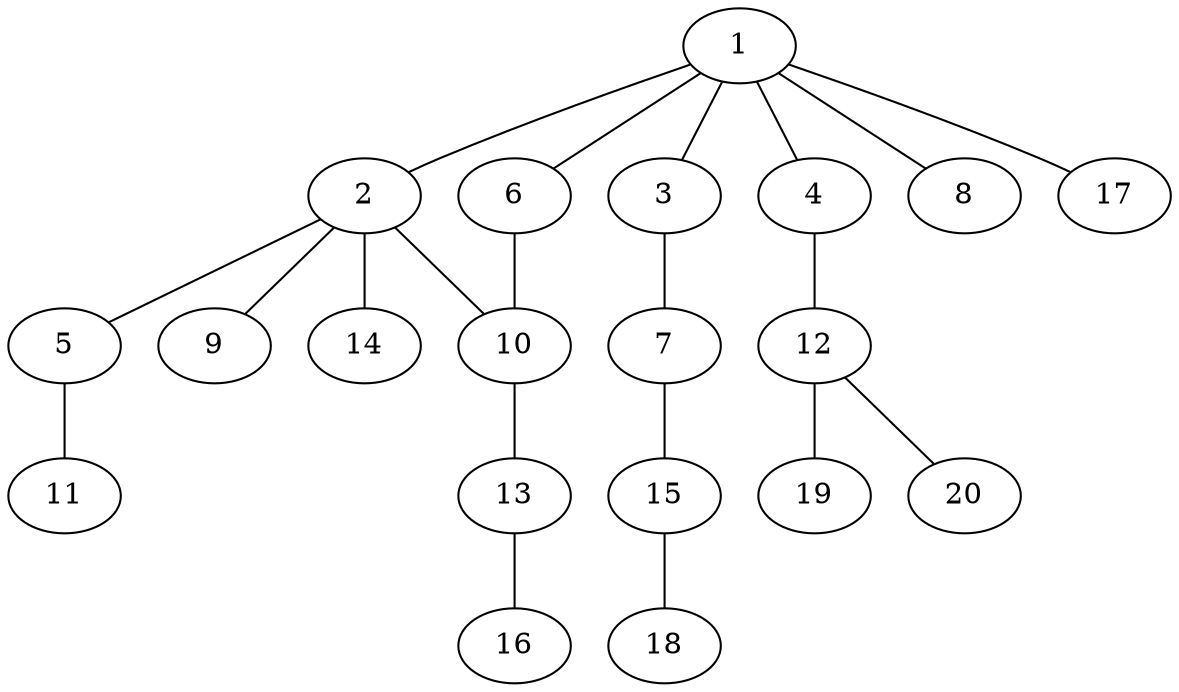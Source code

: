 graph graphname {1--2
1--3
1--4
1--6
1--8
1--17
2--5
2--9
2--10
2--14
3--7
4--12
5--11
6--10
7--15
10--13
12--19
12--20
13--16
15--18
}